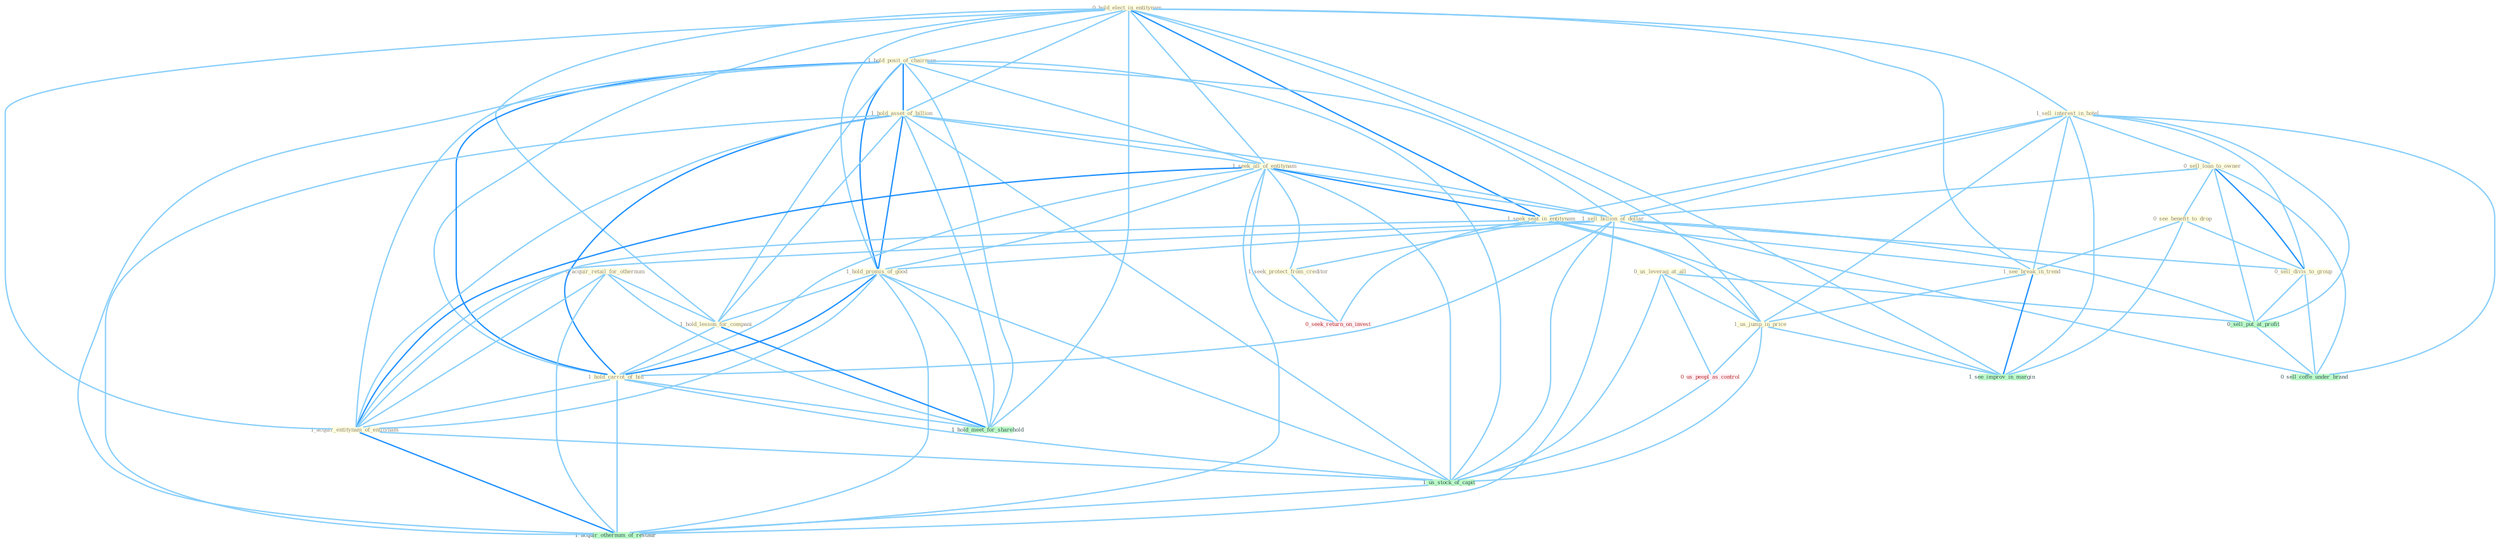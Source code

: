 Graph G{ 
    node
    [shape=polygon,style=filled,width=.5,height=.06,color="#BDFCC9",fixedsize=true,fontsize=4,
    fontcolor="#2f4f4f"];
    {node
    [color="#ffffe0", fontcolor="#8b7d6b"] "0_hold_elect_in_entitynam " "1_sell_interest_in_hotel " "1_hold_posit_of_chairman " "1_hold_asset_of_billion " "0_acquir_retail_for_othernum " "0_sell_loan_to_owner " "1_seek_all_of_entitynam " "0_us_leverag_at_all " "1_sell_billion_of_dollar " "1_hold_promis_of_good " "0_see_benefit_to_drop " "0_sell_divis_to_group " "1_seek_seat_in_entitynam " "1_seek_protect_from_creditor " "1_hold_lesson_for_compani " "1_see_break_in_trend " "1_hold_carrot_of_bid " "1_us_jump_in_price " "1_acquir_entitynam_of_entitynam "}
{node [color="#fff0f5", fontcolor="#b22222"] "0_us_peopl_as_control " "0_seek_return_on_invest "}
edge [color="#B0E2FF"];

	"0_hold_elect_in_entitynam " -- "1_sell_interest_in_hotel " [w="1", color="#87cefa" ];
	"0_hold_elect_in_entitynam " -- "1_hold_posit_of_chairman " [w="1", color="#87cefa" ];
	"0_hold_elect_in_entitynam " -- "1_hold_asset_of_billion " [w="1", color="#87cefa" ];
	"0_hold_elect_in_entitynam " -- "1_seek_all_of_entitynam " [w="1", color="#87cefa" ];
	"0_hold_elect_in_entitynam " -- "1_hold_promis_of_good " [w="1", color="#87cefa" ];
	"0_hold_elect_in_entitynam " -- "1_seek_seat_in_entitynam " [w="2", color="#1e90ff" , len=0.8];
	"0_hold_elect_in_entitynam " -- "1_hold_lesson_for_compani " [w="1", color="#87cefa" ];
	"0_hold_elect_in_entitynam " -- "1_see_break_in_trend " [w="1", color="#87cefa" ];
	"0_hold_elect_in_entitynam " -- "1_hold_carrot_of_bid " [w="1", color="#87cefa" ];
	"0_hold_elect_in_entitynam " -- "1_us_jump_in_price " [w="1", color="#87cefa" ];
	"0_hold_elect_in_entitynam " -- "1_acquir_entitynam_of_entitynam " [w="1", color="#87cefa" ];
	"0_hold_elect_in_entitynam " -- "1_see_improv_in_margin " [w="1", color="#87cefa" ];
	"0_hold_elect_in_entitynam " -- "1_hold_meet_for_sharehold " [w="1", color="#87cefa" ];
	"1_sell_interest_in_hotel " -- "0_sell_loan_to_owner " [w="1", color="#87cefa" ];
	"1_sell_interest_in_hotel " -- "1_sell_billion_of_dollar " [w="1", color="#87cefa" ];
	"1_sell_interest_in_hotel " -- "0_sell_divis_to_group " [w="1", color="#87cefa" ];
	"1_sell_interest_in_hotel " -- "1_seek_seat_in_entitynam " [w="1", color="#87cefa" ];
	"1_sell_interest_in_hotel " -- "1_see_break_in_trend " [w="1", color="#87cefa" ];
	"1_sell_interest_in_hotel " -- "1_us_jump_in_price " [w="1", color="#87cefa" ];
	"1_sell_interest_in_hotel " -- "0_sell_put_at_profit " [w="1", color="#87cefa" ];
	"1_sell_interest_in_hotel " -- "1_see_improv_in_margin " [w="1", color="#87cefa" ];
	"1_sell_interest_in_hotel " -- "0_sell_coffe_under_brand " [w="1", color="#87cefa" ];
	"1_hold_posit_of_chairman " -- "1_hold_asset_of_billion " [w="2", color="#1e90ff" , len=0.8];
	"1_hold_posit_of_chairman " -- "1_seek_all_of_entitynam " [w="1", color="#87cefa" ];
	"1_hold_posit_of_chairman " -- "1_sell_billion_of_dollar " [w="1", color="#87cefa" ];
	"1_hold_posit_of_chairman " -- "1_hold_promis_of_good " [w="2", color="#1e90ff" , len=0.8];
	"1_hold_posit_of_chairman " -- "1_hold_lesson_for_compani " [w="1", color="#87cefa" ];
	"1_hold_posit_of_chairman " -- "1_hold_carrot_of_bid " [w="2", color="#1e90ff" , len=0.8];
	"1_hold_posit_of_chairman " -- "1_acquir_entitynam_of_entitynam " [w="1", color="#87cefa" ];
	"1_hold_posit_of_chairman " -- "1_us_stock_of_capit " [w="1", color="#87cefa" ];
	"1_hold_posit_of_chairman " -- "1_hold_meet_for_sharehold " [w="1", color="#87cefa" ];
	"1_hold_posit_of_chairman " -- "1_acquir_othernum_of_restaur " [w="1", color="#87cefa" ];
	"1_hold_asset_of_billion " -- "1_seek_all_of_entitynam " [w="1", color="#87cefa" ];
	"1_hold_asset_of_billion " -- "1_sell_billion_of_dollar " [w="1", color="#87cefa" ];
	"1_hold_asset_of_billion " -- "1_hold_promis_of_good " [w="2", color="#1e90ff" , len=0.8];
	"1_hold_asset_of_billion " -- "1_hold_lesson_for_compani " [w="1", color="#87cefa" ];
	"1_hold_asset_of_billion " -- "1_hold_carrot_of_bid " [w="2", color="#1e90ff" , len=0.8];
	"1_hold_asset_of_billion " -- "1_acquir_entitynam_of_entitynam " [w="1", color="#87cefa" ];
	"1_hold_asset_of_billion " -- "1_us_stock_of_capit " [w="1", color="#87cefa" ];
	"1_hold_asset_of_billion " -- "1_hold_meet_for_sharehold " [w="1", color="#87cefa" ];
	"1_hold_asset_of_billion " -- "1_acquir_othernum_of_restaur " [w="1", color="#87cefa" ];
	"0_acquir_retail_for_othernum " -- "1_hold_lesson_for_compani " [w="1", color="#87cefa" ];
	"0_acquir_retail_for_othernum " -- "1_acquir_entitynam_of_entitynam " [w="1", color="#87cefa" ];
	"0_acquir_retail_for_othernum " -- "1_hold_meet_for_sharehold " [w="1", color="#87cefa" ];
	"0_acquir_retail_for_othernum " -- "1_acquir_othernum_of_restaur " [w="1", color="#87cefa" ];
	"0_sell_loan_to_owner " -- "1_sell_billion_of_dollar " [w="1", color="#87cefa" ];
	"0_sell_loan_to_owner " -- "0_see_benefit_to_drop " [w="1", color="#87cefa" ];
	"0_sell_loan_to_owner " -- "0_sell_divis_to_group " [w="2", color="#1e90ff" , len=0.8];
	"0_sell_loan_to_owner " -- "0_sell_put_at_profit " [w="1", color="#87cefa" ];
	"0_sell_loan_to_owner " -- "0_sell_coffe_under_brand " [w="1", color="#87cefa" ];
	"1_seek_all_of_entitynam " -- "1_sell_billion_of_dollar " [w="1", color="#87cefa" ];
	"1_seek_all_of_entitynam " -- "1_hold_promis_of_good " [w="1", color="#87cefa" ];
	"1_seek_all_of_entitynam " -- "1_seek_seat_in_entitynam " [w="2", color="#1e90ff" , len=0.8];
	"1_seek_all_of_entitynam " -- "1_seek_protect_from_creditor " [w="1", color="#87cefa" ];
	"1_seek_all_of_entitynam " -- "1_hold_carrot_of_bid " [w="1", color="#87cefa" ];
	"1_seek_all_of_entitynam " -- "1_acquir_entitynam_of_entitynam " [w="2", color="#1e90ff" , len=0.8];
	"1_seek_all_of_entitynam " -- "0_seek_return_on_invest " [w="1", color="#87cefa" ];
	"1_seek_all_of_entitynam " -- "1_us_stock_of_capit " [w="1", color="#87cefa" ];
	"1_seek_all_of_entitynam " -- "1_acquir_othernum_of_restaur " [w="1", color="#87cefa" ];
	"0_us_leverag_at_all " -- "1_us_jump_in_price " [w="1", color="#87cefa" ];
	"0_us_leverag_at_all " -- "0_us_peopl_as_control " [w="1", color="#87cefa" ];
	"0_us_leverag_at_all " -- "0_sell_put_at_profit " [w="1", color="#87cefa" ];
	"0_us_leverag_at_all " -- "1_us_stock_of_capit " [w="1", color="#87cefa" ];
	"1_sell_billion_of_dollar " -- "1_hold_promis_of_good " [w="1", color="#87cefa" ];
	"1_sell_billion_of_dollar " -- "0_sell_divis_to_group " [w="1", color="#87cefa" ];
	"1_sell_billion_of_dollar " -- "1_hold_carrot_of_bid " [w="1", color="#87cefa" ];
	"1_sell_billion_of_dollar " -- "1_acquir_entitynam_of_entitynam " [w="1", color="#87cefa" ];
	"1_sell_billion_of_dollar " -- "0_sell_put_at_profit " [w="1", color="#87cefa" ];
	"1_sell_billion_of_dollar " -- "1_us_stock_of_capit " [w="1", color="#87cefa" ];
	"1_sell_billion_of_dollar " -- "0_sell_coffe_under_brand " [w="1", color="#87cefa" ];
	"1_sell_billion_of_dollar " -- "1_acquir_othernum_of_restaur " [w="1", color="#87cefa" ];
	"1_hold_promis_of_good " -- "1_hold_lesson_for_compani " [w="1", color="#87cefa" ];
	"1_hold_promis_of_good " -- "1_hold_carrot_of_bid " [w="2", color="#1e90ff" , len=0.8];
	"1_hold_promis_of_good " -- "1_acquir_entitynam_of_entitynam " [w="1", color="#87cefa" ];
	"1_hold_promis_of_good " -- "1_us_stock_of_capit " [w="1", color="#87cefa" ];
	"1_hold_promis_of_good " -- "1_hold_meet_for_sharehold " [w="1", color="#87cefa" ];
	"1_hold_promis_of_good " -- "1_acquir_othernum_of_restaur " [w="1", color="#87cefa" ];
	"0_see_benefit_to_drop " -- "0_sell_divis_to_group " [w="1", color="#87cefa" ];
	"0_see_benefit_to_drop " -- "1_see_break_in_trend " [w="1", color="#87cefa" ];
	"0_see_benefit_to_drop " -- "1_see_improv_in_margin " [w="1", color="#87cefa" ];
	"0_sell_divis_to_group " -- "0_sell_put_at_profit " [w="1", color="#87cefa" ];
	"0_sell_divis_to_group " -- "0_sell_coffe_under_brand " [w="1", color="#87cefa" ];
	"1_seek_seat_in_entitynam " -- "1_seek_protect_from_creditor " [w="1", color="#87cefa" ];
	"1_seek_seat_in_entitynam " -- "1_see_break_in_trend " [w="1", color="#87cefa" ];
	"1_seek_seat_in_entitynam " -- "1_us_jump_in_price " [w="1", color="#87cefa" ];
	"1_seek_seat_in_entitynam " -- "1_acquir_entitynam_of_entitynam " [w="1", color="#87cefa" ];
	"1_seek_seat_in_entitynam " -- "0_seek_return_on_invest " [w="1", color="#87cefa" ];
	"1_seek_seat_in_entitynam " -- "1_see_improv_in_margin " [w="1", color="#87cefa" ];
	"1_seek_protect_from_creditor " -- "0_seek_return_on_invest " [w="1", color="#87cefa" ];
	"1_hold_lesson_for_compani " -- "1_hold_carrot_of_bid " [w="1", color="#87cefa" ];
	"1_hold_lesson_for_compani " -- "1_hold_meet_for_sharehold " [w="2", color="#1e90ff" , len=0.8];
	"1_see_break_in_trend " -- "1_us_jump_in_price " [w="1", color="#87cefa" ];
	"1_see_break_in_trend " -- "1_see_improv_in_margin " [w="2", color="#1e90ff" , len=0.8];
	"1_hold_carrot_of_bid " -- "1_acquir_entitynam_of_entitynam " [w="1", color="#87cefa" ];
	"1_hold_carrot_of_bid " -- "1_us_stock_of_capit " [w="1", color="#87cefa" ];
	"1_hold_carrot_of_bid " -- "1_hold_meet_for_sharehold " [w="1", color="#87cefa" ];
	"1_hold_carrot_of_bid " -- "1_acquir_othernum_of_restaur " [w="1", color="#87cefa" ];
	"1_us_jump_in_price " -- "0_us_peopl_as_control " [w="1", color="#87cefa" ];
	"1_us_jump_in_price " -- "1_us_stock_of_capit " [w="1", color="#87cefa" ];
	"1_us_jump_in_price " -- "1_see_improv_in_margin " [w="1", color="#87cefa" ];
	"1_acquir_entitynam_of_entitynam " -- "1_us_stock_of_capit " [w="1", color="#87cefa" ];
	"1_acquir_entitynam_of_entitynam " -- "1_acquir_othernum_of_restaur " [w="2", color="#1e90ff" , len=0.8];
	"0_us_peopl_as_control " -- "1_us_stock_of_capit " [w="1", color="#87cefa" ];
	"0_sell_put_at_profit " -- "0_sell_coffe_under_brand " [w="1", color="#87cefa" ];
	"1_us_stock_of_capit " -- "1_acquir_othernum_of_restaur " [w="1", color="#87cefa" ];
}